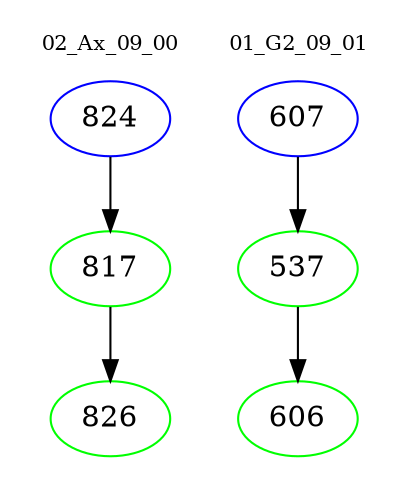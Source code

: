 digraph{
subgraph cluster_0 {
color = white
label = "02_Ax_09_00";
fontsize=10;
T0_824 [label="824", color="blue"]
T0_824 -> T0_817 [color="black"]
T0_817 [label="817", color="green"]
T0_817 -> T0_826 [color="black"]
T0_826 [label="826", color="green"]
}
subgraph cluster_1 {
color = white
label = "01_G2_09_01";
fontsize=10;
T1_607 [label="607", color="blue"]
T1_607 -> T1_537 [color="black"]
T1_537 [label="537", color="green"]
T1_537 -> T1_606 [color="black"]
T1_606 [label="606", color="green"]
}
}
